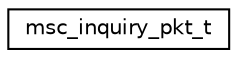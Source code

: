 digraph "Graphical Class Hierarchy"
{
 // LATEX_PDF_SIZE
  edge [fontname="Helvetica",fontsize="10",labelfontname="Helvetica",labelfontsize="10"];
  node [fontname="Helvetica",fontsize="10",shape=record];
  rankdir="LR";
  Node0 [label="msc_inquiry_pkt_t",height=0.2,width=0.4,color="black", fillcolor="white", style="filled",URL="$structmsc__inquiry__pkt__t.html",tooltip="Packet structure to answer (SCSI_INQUIRY) request."];
}
